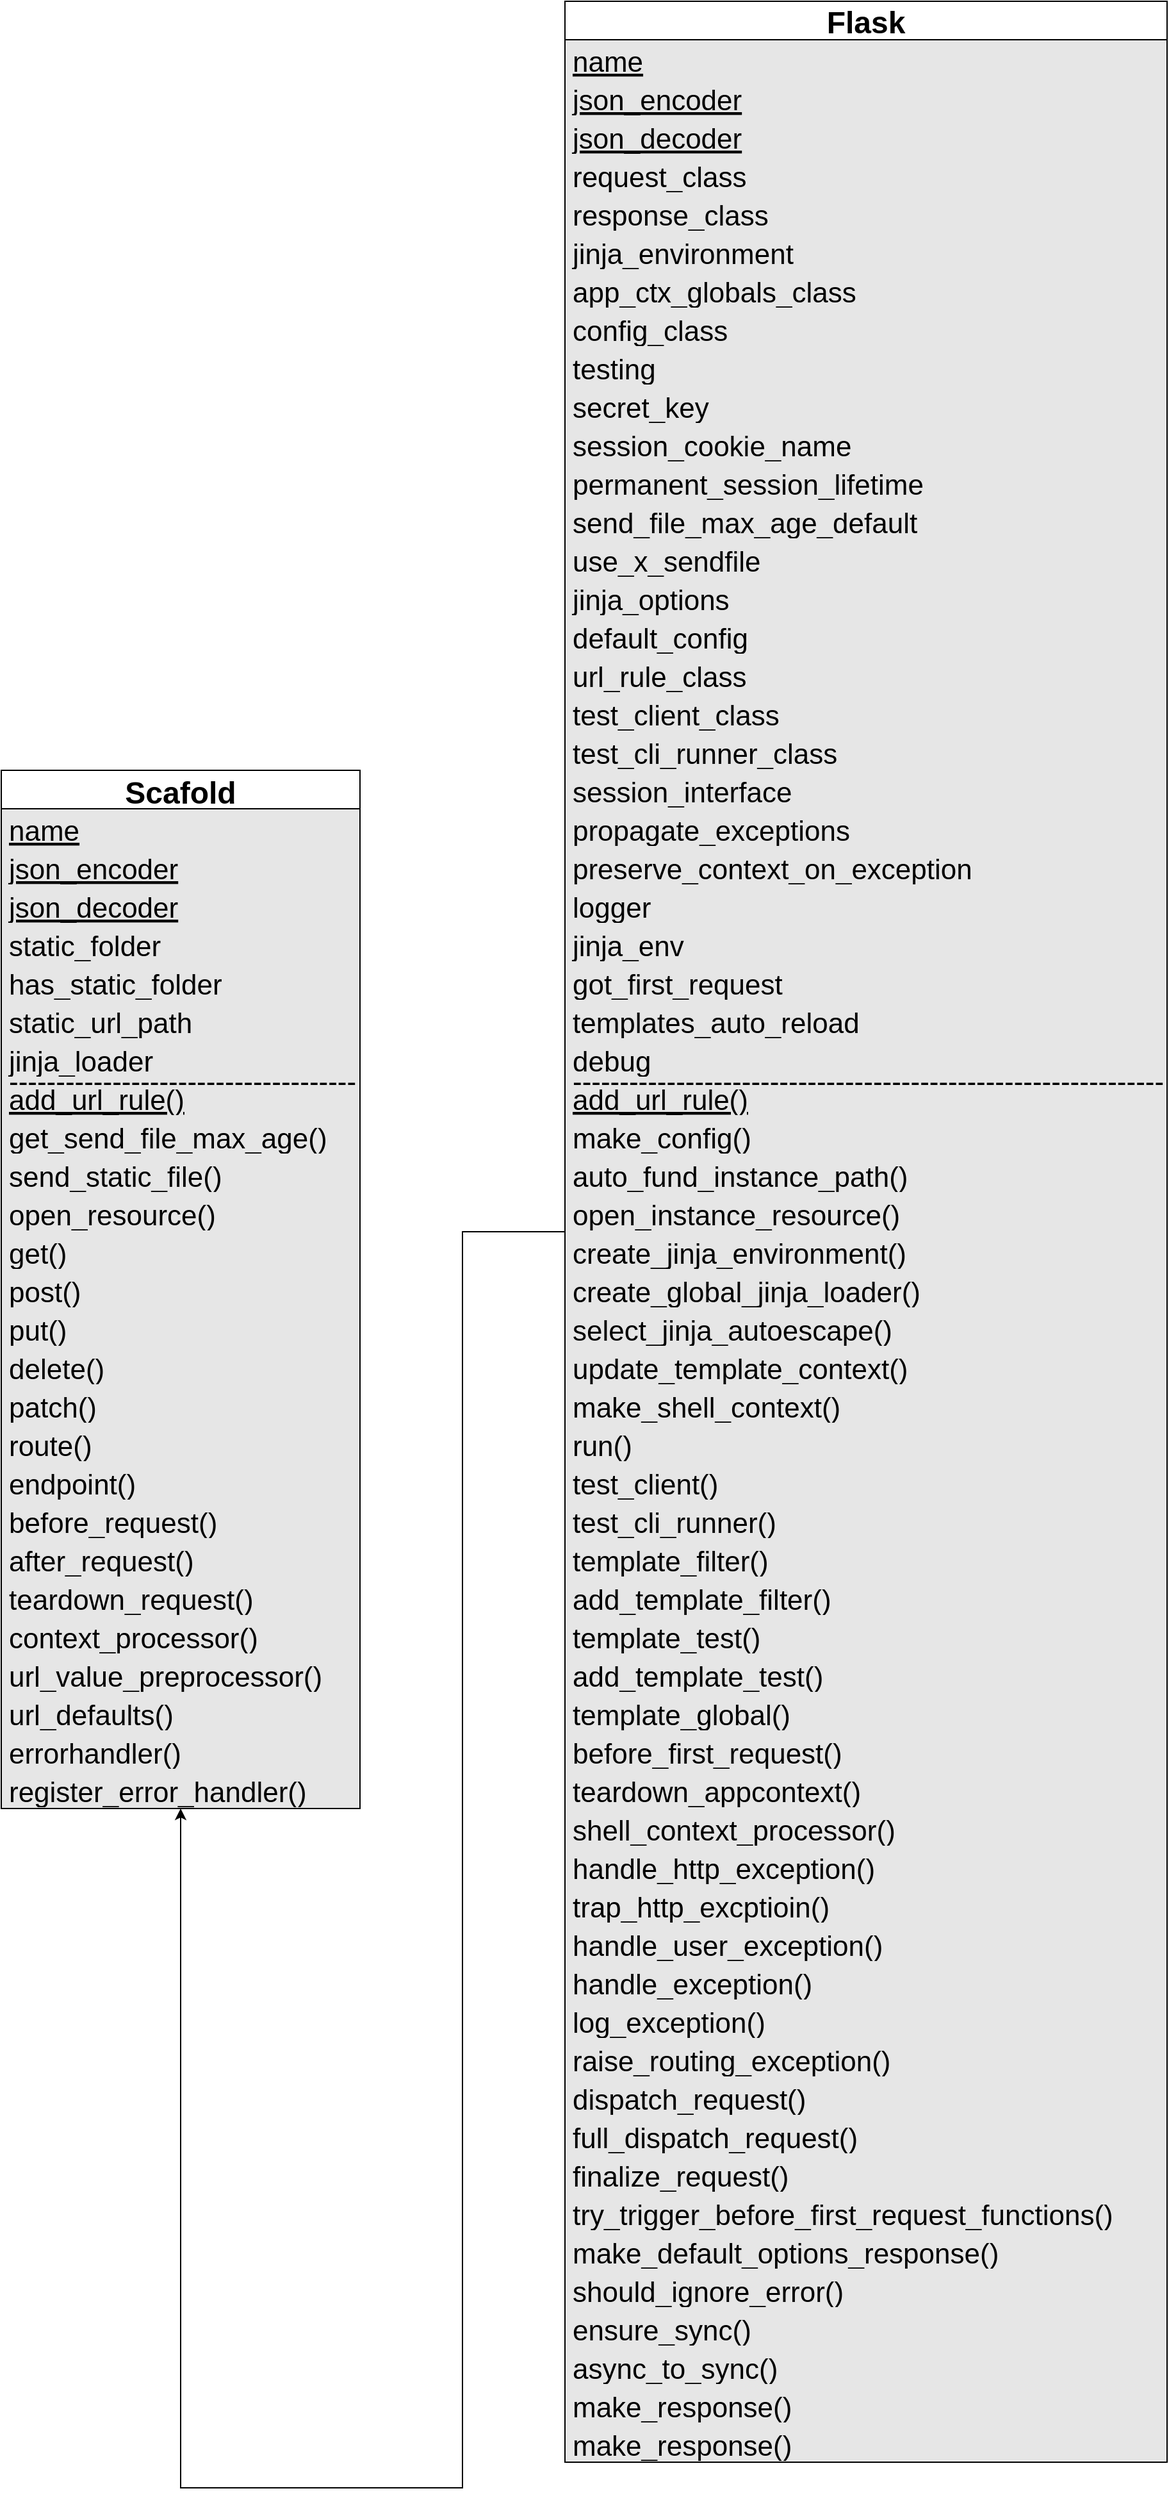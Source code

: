 <mxfile version="20.4.0" type="github">
  <diagram id="aLIfD5e4r8FAHPwstK1r" name="Page-1">
    <mxGraphModel dx="1588" dy="1999" grid="1" gridSize="10" guides="1" tooltips="1" connect="1" arrows="1" fold="1" page="1" pageScale="1" pageWidth="850" pageHeight="1100" math="0" shadow="0">
      <root>
        <mxCell id="0" />
        <mxCell id="1" parent="0" />
        <mxCell id="5jYEiSAaDZzHOvazZetj-46" style="edgeStyle=orthogonalEdgeStyle;rounded=0;orthogonalLoop=1;jettySize=auto;html=1;entryX=0.5;entryY=1;entryDx=0;entryDy=0;" parent="1" source="5jYEiSAaDZzHOvazZetj-42" target="5jYEiSAaDZzHOvazZetj-8" edge="1">
          <mxGeometry relative="1" as="geometry" />
        </mxCell>
        <mxCell id="5jYEiSAaDZzHOvazZetj-8" value="Scafold" style="swimlane;fontStyle=1;childLayout=stackLayout;horizontal=1;startSize=30;horizontalStack=0;resizeParent=1;resizeParentMax=0;resizeLast=0;collapsible=1;marginBottom=0;fillColor=default;swimlaneFillColor=#E6E6E6;strokeColor=default;rounded=0;glass=0;spacing=2;labelBackgroundColor=none;fontSize=24;" parent="1" vertex="1">
          <mxGeometry x="260" y="480" width="280" height="810" as="geometry">
            <mxRectangle x="370" y="220" width="80" height="30" as="alternateBounds" />
          </mxGeometry>
        </mxCell>
        <mxCell id="5jYEiSAaDZzHOvazZetj-9" value="name" style="text;strokeColor=none;fillColor=none;align=left;verticalAlign=middle;spacingLeft=4;spacingRight=4;overflow=hidden;points=[[0,0.5],[1,0.5]];portConstraint=eastwest;rotatable=0;fontStyle=4;noLabel=0;imageHeight=24;labelBackgroundColor=none;fontSize=22;" parent="5jYEiSAaDZzHOvazZetj-8" vertex="1">
          <mxGeometry y="30" width="280" height="30" as="geometry" />
        </mxCell>
        <mxCell id="5jYEiSAaDZzHOvazZetj-12" value="json_encoder" style="text;strokeColor=none;fillColor=none;align=left;verticalAlign=middle;spacingLeft=4;spacingRight=4;overflow=hidden;points=[[0,0.5],[1,0.5]];portConstraint=eastwest;rotatable=0;fontStyle=4;fontSize=22;" parent="5jYEiSAaDZzHOvazZetj-8" vertex="1">
          <mxGeometry y="60" width="280" height="30" as="geometry" />
        </mxCell>
        <mxCell id="5jYEiSAaDZzHOvazZetj-13" value="json_decoder" style="text;strokeColor=none;fillColor=none;align=left;verticalAlign=middle;spacingLeft=4;spacingRight=4;overflow=hidden;points=[[0,0.5],[1,0.5]];portConstraint=eastwest;rotatable=0;fontStyle=4;fontSize=22;" parent="5jYEiSAaDZzHOvazZetj-8" vertex="1">
          <mxGeometry y="90" width="280" height="30" as="geometry" />
        </mxCell>
        <mxCell id="5jYEiSAaDZzHOvazZetj-15" value="static_folder" style="text;strokeColor=none;fillColor=none;align=left;verticalAlign=middle;spacingLeft=4;spacingRight=4;overflow=hidden;points=[[0,0.5],[1,0.5]];portConstraint=eastwest;rotatable=0;fontSize=22;" parent="5jYEiSAaDZzHOvazZetj-8" vertex="1">
          <mxGeometry y="120" width="280" height="30" as="geometry" />
        </mxCell>
        <mxCell id="5jYEiSAaDZzHOvazZetj-16" value="has_static_folder" style="text;strokeColor=none;fillColor=none;align=left;verticalAlign=middle;spacingLeft=4;spacingRight=4;overflow=hidden;points=[[0,0.5],[1,0.5]];portConstraint=eastwest;rotatable=0;fontSize=22;" parent="5jYEiSAaDZzHOvazZetj-8" vertex="1">
          <mxGeometry y="150" width="280" height="30" as="geometry" />
        </mxCell>
        <mxCell id="5jYEiSAaDZzHOvazZetj-17" value="static_url_path" style="text;strokeColor=none;fillColor=none;align=left;verticalAlign=middle;spacingLeft=4;spacingRight=4;overflow=hidden;points=[[0,0.5],[1,0.5]];portConstraint=eastwest;rotatable=0;fontSize=22;" parent="5jYEiSAaDZzHOvazZetj-8" vertex="1">
          <mxGeometry y="180" width="280" height="30" as="geometry" />
        </mxCell>
        <mxCell id="5jYEiSAaDZzHOvazZetj-23" value="jinja_loader" style="text;strokeColor=none;fillColor=none;align=left;verticalAlign=middle;spacingLeft=4;spacingRight=4;overflow=hidden;points=[[0,0.5],[1,0.5]];portConstraint=eastwest;rotatable=0;fontSize=22;" parent="5jYEiSAaDZzHOvazZetj-8" vertex="1">
          <mxGeometry y="210" width="280" height="30" as="geometry" />
        </mxCell>
        <mxCell id="5jYEiSAaDZzHOvazZetj-71" value="-------------------------------------" style="text;strokeColor=none;fillColor=none;align=left;verticalAlign=middle;spacingLeft=4;spacingRight=4;overflow=hidden;points=[[0,0.5],[1,0.5]];portConstraint=eastwest;rotatable=0;fontSize=22;" parent="5jYEiSAaDZzHOvazZetj-8" vertex="1">
          <mxGeometry y="240" width="280" as="geometry" />
        </mxCell>
        <mxCell id="5jYEiSAaDZzHOvazZetj-30" value="add_url_rule()" style="text;strokeColor=none;fillColor=none;align=left;verticalAlign=middle;spacingLeft=4;spacingRight=4;overflow=hidden;points=[[0,0.5],[1,0.5]];portConstraint=eastwest;rotatable=0;fontStyle=4;fontSize=22;" parent="5jYEiSAaDZzHOvazZetj-8" vertex="1">
          <mxGeometry y="240" width="280" height="30" as="geometry" />
        </mxCell>
        <mxCell id="5jYEiSAaDZzHOvazZetj-18" value="get_send_file_max_age()" style="text;strokeColor=none;fillColor=none;align=left;verticalAlign=middle;spacingLeft=4;spacingRight=4;overflow=hidden;points=[[0,0.5],[1,0.5]];portConstraint=eastwest;rotatable=0;fontSize=22;" parent="5jYEiSAaDZzHOvazZetj-8" vertex="1">
          <mxGeometry y="270" width="280" height="30" as="geometry" />
        </mxCell>
        <mxCell id="5jYEiSAaDZzHOvazZetj-21" value="send_static_file()" style="text;strokeColor=none;fillColor=none;align=left;verticalAlign=middle;spacingLeft=4;spacingRight=4;overflow=hidden;points=[[0,0.5],[1,0.5]];portConstraint=eastwest;rotatable=0;fontSize=22;" parent="5jYEiSAaDZzHOvazZetj-8" vertex="1">
          <mxGeometry y="300" width="280" height="30" as="geometry" />
        </mxCell>
        <mxCell id="5jYEiSAaDZzHOvazZetj-22" value="open_resource()" style="text;strokeColor=none;fillColor=none;align=left;verticalAlign=middle;spacingLeft=4;spacingRight=4;overflow=hidden;points=[[0,0.5],[1,0.5]];portConstraint=eastwest;rotatable=0;fontSize=22;" parent="5jYEiSAaDZzHOvazZetj-8" vertex="1">
          <mxGeometry y="330" width="280" height="30" as="geometry" />
        </mxCell>
        <mxCell id="5jYEiSAaDZzHOvazZetj-24" value="get()" style="text;strokeColor=none;fillColor=none;align=left;verticalAlign=middle;spacingLeft=4;spacingRight=4;overflow=hidden;points=[[0,0.5],[1,0.5]];portConstraint=eastwest;rotatable=0;fontSize=22;" parent="5jYEiSAaDZzHOvazZetj-8" vertex="1">
          <mxGeometry y="360" width="280" height="30" as="geometry" />
        </mxCell>
        <mxCell id="5jYEiSAaDZzHOvazZetj-25" value="post()" style="text;strokeColor=none;fillColor=none;align=left;verticalAlign=middle;spacingLeft=4;spacingRight=4;overflow=hidden;points=[[0,0.5],[1,0.5]];portConstraint=eastwest;rotatable=0;fontSize=22;" parent="5jYEiSAaDZzHOvazZetj-8" vertex="1">
          <mxGeometry y="390" width="280" height="30" as="geometry" />
        </mxCell>
        <mxCell id="5jYEiSAaDZzHOvazZetj-26" value="put()" style="text;strokeColor=none;fillColor=none;align=left;verticalAlign=middle;spacingLeft=4;spacingRight=4;overflow=hidden;points=[[0,0.5],[1,0.5]];portConstraint=eastwest;rotatable=0;fontSize=22;" parent="5jYEiSAaDZzHOvazZetj-8" vertex="1">
          <mxGeometry y="420" width="280" height="30" as="geometry" />
        </mxCell>
        <mxCell id="5jYEiSAaDZzHOvazZetj-27" value="delete()" style="text;strokeColor=none;fillColor=none;align=left;verticalAlign=middle;spacingLeft=4;spacingRight=4;overflow=hidden;points=[[0,0.5],[1,0.5]];portConstraint=eastwest;rotatable=0;fontSize=22;" parent="5jYEiSAaDZzHOvazZetj-8" vertex="1">
          <mxGeometry y="450" width="280" height="30" as="geometry" />
        </mxCell>
        <mxCell id="5jYEiSAaDZzHOvazZetj-28" value="patch()" style="text;strokeColor=none;fillColor=none;align=left;verticalAlign=middle;spacingLeft=4;spacingRight=4;overflow=hidden;points=[[0,0.5],[1,0.5]];portConstraint=eastwest;rotatable=0;fontSize=22;" parent="5jYEiSAaDZzHOvazZetj-8" vertex="1">
          <mxGeometry y="480" width="280" height="30" as="geometry" />
        </mxCell>
        <mxCell id="5jYEiSAaDZzHOvazZetj-29" value="route()" style="text;strokeColor=none;fillColor=none;align=left;verticalAlign=middle;spacingLeft=4;spacingRight=4;overflow=hidden;points=[[0,0.5],[1,0.5]];portConstraint=eastwest;rotatable=0;fontSize=22;" parent="5jYEiSAaDZzHOvazZetj-8" vertex="1">
          <mxGeometry y="510" width="280" height="30" as="geometry" />
        </mxCell>
        <mxCell id="5jYEiSAaDZzHOvazZetj-31" value="endpoint()" style="text;strokeColor=none;fillColor=none;align=left;verticalAlign=middle;spacingLeft=4;spacingRight=4;overflow=hidden;points=[[0,0.5],[1,0.5]];portConstraint=eastwest;rotatable=0;fontSize=22;" parent="5jYEiSAaDZzHOvazZetj-8" vertex="1">
          <mxGeometry y="540" width="280" height="30" as="geometry" />
        </mxCell>
        <mxCell id="5jYEiSAaDZzHOvazZetj-32" value="before_request()" style="text;strokeColor=none;fillColor=none;align=left;verticalAlign=middle;spacingLeft=4;spacingRight=4;overflow=hidden;points=[[0,0.5],[1,0.5]];portConstraint=eastwest;rotatable=0;fontSize=22;" parent="5jYEiSAaDZzHOvazZetj-8" vertex="1">
          <mxGeometry y="570" width="280" height="30" as="geometry" />
        </mxCell>
        <mxCell id="5jYEiSAaDZzHOvazZetj-34" value="after_request()" style="text;strokeColor=none;fillColor=none;align=left;verticalAlign=middle;spacingLeft=4;spacingRight=4;overflow=hidden;points=[[0,0.5],[1,0.5]];portConstraint=eastwest;rotatable=0;fontSize=22;" parent="5jYEiSAaDZzHOvazZetj-8" vertex="1">
          <mxGeometry y="600" width="280" height="30" as="geometry" />
        </mxCell>
        <mxCell id="5jYEiSAaDZzHOvazZetj-35" value="teardown_request()" style="text;strokeColor=none;fillColor=none;align=left;verticalAlign=middle;spacingLeft=4;spacingRight=4;overflow=hidden;points=[[0,0.5],[1,0.5]];portConstraint=eastwest;rotatable=0;fontSize=22;" parent="5jYEiSAaDZzHOvazZetj-8" vertex="1">
          <mxGeometry y="630" width="280" height="30" as="geometry" />
        </mxCell>
        <mxCell id="5jYEiSAaDZzHOvazZetj-38" value="context_processor()" style="text;strokeColor=none;fillColor=none;align=left;verticalAlign=middle;spacingLeft=4;spacingRight=4;overflow=hidden;points=[[0,0.5],[1,0.5]];portConstraint=eastwest;rotatable=0;fontSize=22;" parent="5jYEiSAaDZzHOvazZetj-8" vertex="1">
          <mxGeometry y="660" width="280" height="30" as="geometry" />
        </mxCell>
        <mxCell id="5jYEiSAaDZzHOvazZetj-36" value="url_value_preprocessor()" style="text;strokeColor=none;fillColor=none;align=left;verticalAlign=middle;spacingLeft=4;spacingRight=4;overflow=hidden;points=[[0,0.5],[1,0.5]];portConstraint=eastwest;rotatable=0;fontSize=22;" parent="5jYEiSAaDZzHOvazZetj-8" vertex="1">
          <mxGeometry y="690" width="280" height="30" as="geometry" />
        </mxCell>
        <mxCell id="5jYEiSAaDZzHOvazZetj-37" value="url_defaults()" style="text;strokeColor=none;fillColor=none;align=left;verticalAlign=middle;spacingLeft=4;spacingRight=4;overflow=hidden;points=[[0,0.5],[1,0.5]];portConstraint=eastwest;rotatable=0;fontSize=22;" parent="5jYEiSAaDZzHOvazZetj-8" vertex="1">
          <mxGeometry y="720" width="280" height="30" as="geometry" />
        </mxCell>
        <mxCell id="5jYEiSAaDZzHOvazZetj-39" value="errorhandler()" style="text;strokeColor=none;fillColor=none;align=left;verticalAlign=middle;spacingLeft=4;spacingRight=4;overflow=hidden;points=[[0,0.5],[1,0.5]];portConstraint=eastwest;rotatable=0;fontSize=22;" parent="5jYEiSAaDZzHOvazZetj-8" vertex="1">
          <mxGeometry y="750" width="280" height="30" as="geometry" />
        </mxCell>
        <mxCell id="5jYEiSAaDZzHOvazZetj-40" value="register_error_handler()" style="text;strokeColor=none;fillColor=none;align=left;verticalAlign=middle;spacingLeft=4;spacingRight=4;overflow=hidden;points=[[0,0.5],[1,0.5]];portConstraint=eastwest;rotatable=0;fontSize=22;" parent="5jYEiSAaDZzHOvazZetj-8" vertex="1">
          <mxGeometry y="780" width="280" height="30" as="geometry" />
        </mxCell>
        <mxCell id="5jYEiSAaDZzHOvazZetj-42" value="Flask" style="swimlane;fontStyle=1;childLayout=stackLayout;horizontal=1;startSize=30;horizontalStack=0;resizeParent=1;resizeParentMax=0;resizeLast=0;collapsible=1;marginBottom=0;fillColor=default;swimlaneFillColor=#E6E6E6;labelBackgroundColor=none;fontSize=24;verticalAlign=bottom;" parent="1" vertex="1">
          <mxGeometry x="700" y="-120" width="470" height="1920" as="geometry">
            <mxRectangle x="700" y="-120" width="70" height="30" as="alternateBounds" />
          </mxGeometry>
        </mxCell>
        <mxCell id="5jYEiSAaDZzHOvazZetj-64" value="name" style="text;strokeColor=none;fillColor=none;align=left;verticalAlign=middle;spacingLeft=4;spacingRight=4;overflow=hidden;points=[[0,0.5],[1,0.5]];portConstraint=eastwest;rotatable=0;fontStyle=4;fontSize=22;" parent="5jYEiSAaDZzHOvazZetj-42" vertex="1">
          <mxGeometry y="30" width="470" height="30" as="geometry" />
        </mxCell>
        <mxCell id="5jYEiSAaDZzHOvazZetj-56" value="json_encoder" style="text;strokeColor=none;fillColor=none;align=left;verticalAlign=middle;spacingLeft=4;spacingRight=4;overflow=hidden;points=[[0,0.5],[1,0.5]];portConstraint=eastwest;rotatable=0;fontStyle=4;fontSize=22;" parent="5jYEiSAaDZzHOvazZetj-42" vertex="1">
          <mxGeometry y="60" width="470" height="30" as="geometry" />
        </mxCell>
        <mxCell id="5jYEiSAaDZzHOvazZetj-57" value="json_decoder" style="text;strokeColor=none;fillColor=none;align=left;verticalAlign=middle;spacingLeft=4;spacingRight=4;overflow=hidden;points=[[0,0.5],[1,0.5]];portConstraint=eastwest;rotatable=0;fontStyle=4;fontSize=22;" parent="5jYEiSAaDZzHOvazZetj-42" vertex="1">
          <mxGeometry y="90" width="470" height="30" as="geometry" />
        </mxCell>
        <mxCell id="5jYEiSAaDZzHOvazZetj-44" value="request_class    " style="text;strokeColor=none;fillColor=none;align=left;verticalAlign=middle;spacingLeft=4;spacingRight=4;overflow=hidden;points=[[0,0.5],[1,0.5]];portConstraint=eastwest;rotatable=0;fontSize=22;" parent="5jYEiSAaDZzHOvazZetj-42" vertex="1">
          <mxGeometry y="120" width="470" height="30" as="geometry" />
        </mxCell>
        <mxCell id="5jYEiSAaDZzHOvazZetj-45" value="response_class" style="text;strokeColor=none;fillColor=none;align=left;verticalAlign=middle;spacingLeft=4;spacingRight=4;overflow=hidden;points=[[0,0.5],[1,0.5]];portConstraint=eastwest;rotatable=0;fontSize=22;" parent="5jYEiSAaDZzHOvazZetj-42" vertex="1">
          <mxGeometry y="150" width="470" height="30" as="geometry" />
        </mxCell>
        <mxCell id="5jYEiSAaDZzHOvazZetj-47" value="jinja_environment" style="text;strokeColor=none;fillColor=none;align=left;verticalAlign=middle;spacingLeft=4;spacingRight=4;overflow=hidden;points=[[0,0.5],[1,0.5]];portConstraint=eastwest;rotatable=0;fontSize=22;" parent="5jYEiSAaDZzHOvazZetj-42" vertex="1">
          <mxGeometry y="180" width="470" height="30" as="geometry" />
        </mxCell>
        <mxCell id="5jYEiSAaDZzHOvazZetj-48" value="app_ctx_globals_class" style="text;strokeColor=none;fillColor=none;align=left;verticalAlign=middle;spacingLeft=4;spacingRight=4;overflow=hidden;points=[[0,0.5],[1,0.5]];portConstraint=eastwest;rotatable=0;fontSize=22;" parent="5jYEiSAaDZzHOvazZetj-42" vertex="1">
          <mxGeometry y="210" width="470" height="30" as="geometry" />
        </mxCell>
        <mxCell id="5jYEiSAaDZzHOvazZetj-49" value="config_class" style="text;strokeColor=none;fillColor=none;align=left;verticalAlign=middle;spacingLeft=4;spacingRight=4;overflow=hidden;points=[[0,0.5],[1,0.5]];portConstraint=eastwest;rotatable=0;fontSize=22;" parent="5jYEiSAaDZzHOvazZetj-42" vertex="1">
          <mxGeometry y="240" width="470" height="30" as="geometry" />
        </mxCell>
        <mxCell id="5jYEiSAaDZzHOvazZetj-50" value="testing" style="text;strokeColor=none;fillColor=none;align=left;verticalAlign=middle;spacingLeft=4;spacingRight=4;overflow=hidden;points=[[0,0.5],[1,0.5]];portConstraint=eastwest;rotatable=0;fontSize=22;" parent="5jYEiSAaDZzHOvazZetj-42" vertex="1">
          <mxGeometry y="270" width="470" height="30" as="geometry" />
        </mxCell>
        <mxCell id="5jYEiSAaDZzHOvazZetj-51" value="secret_key" style="text;strokeColor=none;fillColor=none;align=left;verticalAlign=middle;spacingLeft=4;spacingRight=4;overflow=hidden;points=[[0,0.5],[1,0.5]];portConstraint=eastwest;rotatable=0;fontSize=22;" parent="5jYEiSAaDZzHOvazZetj-42" vertex="1">
          <mxGeometry y="300" width="470" height="30" as="geometry" />
        </mxCell>
        <mxCell id="5jYEiSAaDZzHOvazZetj-52" value="session_cookie_name" style="text;strokeColor=none;fillColor=none;align=left;verticalAlign=middle;spacingLeft=4;spacingRight=4;overflow=hidden;points=[[0,0.5],[1,0.5]];portConstraint=eastwest;rotatable=0;fontSize=22;" parent="5jYEiSAaDZzHOvazZetj-42" vertex="1">
          <mxGeometry y="330" width="470" height="30" as="geometry" />
        </mxCell>
        <mxCell id="5jYEiSAaDZzHOvazZetj-53" value="permanent_session_lifetime" style="text;strokeColor=none;fillColor=none;align=left;verticalAlign=middle;spacingLeft=4;spacingRight=4;overflow=hidden;points=[[0,0.5],[1,0.5]];portConstraint=eastwest;rotatable=0;fontSize=22;" parent="5jYEiSAaDZzHOvazZetj-42" vertex="1">
          <mxGeometry y="360" width="470" height="30" as="geometry" />
        </mxCell>
        <mxCell id="5jYEiSAaDZzHOvazZetj-54" value="send_file_max_age_default" style="text;strokeColor=none;fillColor=none;align=left;verticalAlign=middle;spacingLeft=4;spacingRight=4;overflow=hidden;points=[[0,0.5],[1,0.5]];portConstraint=eastwest;rotatable=0;fontSize=22;" parent="5jYEiSAaDZzHOvazZetj-42" vertex="1">
          <mxGeometry y="390" width="470" height="30" as="geometry" />
        </mxCell>
        <mxCell id="5jYEiSAaDZzHOvazZetj-55" value="use_x_sendfile" style="text;strokeColor=none;fillColor=none;align=left;verticalAlign=middle;spacingLeft=4;spacingRight=4;overflow=hidden;points=[[0,0.5],[1,0.5]];portConstraint=eastwest;rotatable=0;fontSize=22;" parent="5jYEiSAaDZzHOvazZetj-42" vertex="1">
          <mxGeometry y="420" width="470" height="30" as="geometry" />
        </mxCell>
        <mxCell id="5jYEiSAaDZzHOvazZetj-58" value="jinja_options" style="text;strokeColor=none;fillColor=none;align=left;verticalAlign=middle;spacingLeft=4;spacingRight=4;overflow=hidden;points=[[0,0.5],[1,0.5]];portConstraint=eastwest;rotatable=0;fontSize=22;" parent="5jYEiSAaDZzHOvazZetj-42" vertex="1">
          <mxGeometry y="450" width="470" height="30" as="geometry" />
        </mxCell>
        <mxCell id="5jYEiSAaDZzHOvazZetj-59" value="default_config" style="text;strokeColor=none;fillColor=none;align=left;verticalAlign=middle;spacingLeft=4;spacingRight=4;overflow=hidden;points=[[0,0.5],[1,0.5]];portConstraint=eastwest;rotatable=0;fontSize=22;" parent="5jYEiSAaDZzHOvazZetj-42" vertex="1">
          <mxGeometry y="480" width="470" height="30" as="geometry" />
        </mxCell>
        <mxCell id="5jYEiSAaDZzHOvazZetj-60" value="url_rule_class" style="text;strokeColor=none;fillColor=none;align=left;verticalAlign=middle;spacingLeft=4;spacingRight=4;overflow=hidden;points=[[0,0.5],[1,0.5]];portConstraint=eastwest;rotatable=0;fontSize=22;" parent="5jYEiSAaDZzHOvazZetj-42" vertex="1">
          <mxGeometry y="510" width="470" height="30" as="geometry" />
        </mxCell>
        <mxCell id="5jYEiSAaDZzHOvazZetj-61" value="test_client_class" style="text;strokeColor=none;fillColor=none;align=left;verticalAlign=middle;spacingLeft=4;spacingRight=4;overflow=hidden;points=[[0,0.5],[1,0.5]];portConstraint=eastwest;rotatable=0;fontSize=22;" parent="5jYEiSAaDZzHOvazZetj-42" vertex="1">
          <mxGeometry y="540" width="470" height="30" as="geometry" />
        </mxCell>
        <mxCell id="5jYEiSAaDZzHOvazZetj-62" value="test_cli_runner_class" style="text;strokeColor=none;fillColor=none;align=left;verticalAlign=middle;spacingLeft=4;spacingRight=4;overflow=hidden;points=[[0,0.5],[1,0.5]];portConstraint=eastwest;rotatable=0;fontSize=22;" parent="5jYEiSAaDZzHOvazZetj-42" vertex="1">
          <mxGeometry y="570" width="470" height="30" as="geometry" />
        </mxCell>
        <mxCell id="5jYEiSAaDZzHOvazZetj-63" value="session_interface" style="text;strokeColor=none;fillColor=none;align=left;verticalAlign=middle;spacingLeft=4;spacingRight=4;overflow=hidden;points=[[0,0.5],[1,0.5]];portConstraint=eastwest;rotatable=0;fontSize=22;" parent="5jYEiSAaDZzHOvazZetj-42" vertex="1">
          <mxGeometry y="600" width="470" height="30" as="geometry" />
        </mxCell>
        <mxCell id="5jYEiSAaDZzHOvazZetj-65" value="propagate_exceptions" style="text;strokeColor=none;fillColor=none;align=left;verticalAlign=middle;spacingLeft=4;spacingRight=4;overflow=hidden;points=[[0,0.5],[1,0.5]];portConstraint=eastwest;rotatable=0;fontSize=22;" parent="5jYEiSAaDZzHOvazZetj-42" vertex="1">
          <mxGeometry y="630" width="470" height="30" as="geometry" />
        </mxCell>
        <mxCell id="5jYEiSAaDZzHOvazZetj-66" value="preserve_context_on_exception" style="text;strokeColor=none;fillColor=none;align=left;verticalAlign=middle;spacingLeft=4;spacingRight=4;overflow=hidden;points=[[0,0.5],[1,0.5]];portConstraint=eastwest;rotatable=0;fontSize=22;" parent="5jYEiSAaDZzHOvazZetj-42" vertex="1">
          <mxGeometry y="660" width="470" height="30" as="geometry" />
        </mxCell>
        <mxCell id="5jYEiSAaDZzHOvazZetj-68" value="logger    " style="text;strokeColor=none;fillColor=none;align=left;verticalAlign=middle;spacingLeft=4;spacingRight=4;overflow=hidden;points=[[0,0.5],[1,0.5]];portConstraint=eastwest;rotatable=0;fontSize=22;" parent="5jYEiSAaDZzHOvazZetj-42" vertex="1">
          <mxGeometry y="690" width="470" height="30" as="geometry" />
        </mxCell>
        <mxCell id="5jYEiSAaDZzHOvazZetj-67" value="jinja_env" style="text;strokeColor=none;fillColor=none;align=left;verticalAlign=middle;spacingLeft=4;spacingRight=4;overflow=hidden;points=[[0,0.5],[1,0.5]];portConstraint=eastwest;rotatable=0;fontSize=22;" parent="5jYEiSAaDZzHOvazZetj-42" vertex="1">
          <mxGeometry y="720" width="470" height="30" as="geometry" />
        </mxCell>
        <mxCell id="5jYEiSAaDZzHOvazZetj-69" value="got_first_request" style="text;strokeColor=none;fillColor=none;align=left;verticalAlign=middle;spacingLeft=4;spacingRight=4;overflow=hidden;points=[[0,0.5],[1,0.5]];portConstraint=eastwest;rotatable=0;fontSize=22;" parent="5jYEiSAaDZzHOvazZetj-42" vertex="1">
          <mxGeometry y="750" width="470" height="30" as="geometry" />
        </mxCell>
        <mxCell id="5jYEiSAaDZzHOvazZetj-76" value="templates_auto_reload    " style="text;strokeColor=none;fillColor=none;align=left;verticalAlign=middle;spacingLeft=4;spacingRight=4;overflow=hidden;points=[[0,0.5],[1,0.5]];portConstraint=eastwest;rotatable=0;fontSize=22;" parent="5jYEiSAaDZzHOvazZetj-42" vertex="1">
          <mxGeometry y="780" width="470" height="30" as="geometry" />
        </mxCell>
        <mxCell id="5jYEiSAaDZzHOvazZetj-81" value="debug" style="text;strokeColor=none;fillColor=none;align=left;verticalAlign=middle;spacingLeft=4;spacingRight=4;overflow=hidden;points=[[0,0.5],[1,0.5]];portConstraint=eastwest;rotatable=0;fontSize=22;" parent="5jYEiSAaDZzHOvazZetj-42" vertex="1">
          <mxGeometry y="810" width="470" height="30" as="geometry" />
        </mxCell>
        <mxCell id="5jYEiSAaDZzHOvazZetj-72" value="---------------------------------------------------------------" style="text;strokeColor=none;fillColor=none;align=left;verticalAlign=middle;spacingLeft=4;spacingRight=4;overflow=hidden;points=[[0,0.5],[1,0.5]];portConstraint=eastwest;rotatable=0;rounded=0;labelBackgroundColor=none;fontSize=22;" parent="5jYEiSAaDZzHOvazZetj-42" vertex="1">
          <mxGeometry y="840" width="470" as="geometry" />
        </mxCell>
        <mxCell id="5jYEiSAaDZzHOvazZetj-85" value="add_url_rule()" style="text;strokeColor=none;fillColor=none;align=left;verticalAlign=middle;spacingLeft=4;spacingRight=4;overflow=hidden;points=[[0,0.5],[1,0.5]];portConstraint=eastwest;rotatable=0;fontStyle=4;fontSize=22;" parent="5jYEiSAaDZzHOvazZetj-42" vertex="1">
          <mxGeometry y="840" width="470" height="30" as="geometry" />
        </mxCell>
        <mxCell id="5jYEiSAaDZzHOvazZetj-70" value="make_config()" style="text;strokeColor=none;fillColor=none;align=left;verticalAlign=middle;spacingLeft=4;spacingRight=4;overflow=hidden;points=[[0,0.5],[1,0.5]];portConstraint=eastwest;rotatable=0;fontSize=22;" parent="5jYEiSAaDZzHOvazZetj-42" vertex="1">
          <mxGeometry y="870" width="470" height="30" as="geometry" />
        </mxCell>
        <mxCell id="5jYEiSAaDZzHOvazZetj-73" value="auto_fund_instance_path()" style="text;strokeColor=none;fillColor=none;align=left;verticalAlign=middle;spacingLeft=4;spacingRight=4;overflow=hidden;points=[[0,0.5],[1,0.5]];portConstraint=eastwest;rotatable=0;fontSize=22;" parent="5jYEiSAaDZzHOvazZetj-42" vertex="1">
          <mxGeometry y="900" width="470" height="30" as="geometry" />
        </mxCell>
        <mxCell id="5jYEiSAaDZzHOvazZetj-74" value="open_instance_resource()" style="text;strokeColor=none;fillColor=none;align=left;verticalAlign=middle;spacingLeft=4;spacingRight=4;overflow=hidden;points=[[0,0.5],[1,0.5]];portConstraint=eastwest;rotatable=0;fontSize=22;" parent="5jYEiSAaDZzHOvazZetj-42" vertex="1">
          <mxGeometry y="930" width="470" height="30" as="geometry" />
        </mxCell>
        <mxCell id="5jYEiSAaDZzHOvazZetj-75" value="create_jinja_environment()" style="text;strokeColor=none;fillColor=none;align=left;verticalAlign=middle;spacingLeft=4;spacingRight=4;overflow=hidden;points=[[0,0.5],[1,0.5]];portConstraint=eastwest;rotatable=0;fontSize=22;" parent="5jYEiSAaDZzHOvazZetj-42" vertex="1">
          <mxGeometry y="960" width="470" height="30" as="geometry" />
        </mxCell>
        <mxCell id="5jYEiSAaDZzHOvazZetj-77" value="create_global_jinja_loader()" style="text;strokeColor=none;fillColor=none;align=left;verticalAlign=middle;spacingLeft=4;spacingRight=4;overflow=hidden;points=[[0,0.5],[1,0.5]];portConstraint=eastwest;rotatable=0;fontSize=22;" parent="5jYEiSAaDZzHOvazZetj-42" vertex="1">
          <mxGeometry y="990" width="470" height="30" as="geometry" />
        </mxCell>
        <mxCell id="5jYEiSAaDZzHOvazZetj-78" value="select_jinja_autoescape()" style="text;strokeColor=none;fillColor=none;align=left;verticalAlign=middle;spacingLeft=4;spacingRight=4;overflow=hidden;points=[[0,0.5],[1,0.5]];portConstraint=eastwest;rotatable=0;fontSize=22;" parent="5jYEiSAaDZzHOvazZetj-42" vertex="1">
          <mxGeometry y="1020" width="470" height="30" as="geometry" />
        </mxCell>
        <mxCell id="5jYEiSAaDZzHOvazZetj-79" value="update_template_context()" style="text;strokeColor=none;fillColor=none;align=left;verticalAlign=middle;spacingLeft=4;spacingRight=4;overflow=hidden;points=[[0,0.5],[1,0.5]];portConstraint=eastwest;rotatable=0;fontSize=22;" parent="5jYEiSAaDZzHOvazZetj-42" vertex="1">
          <mxGeometry y="1050" width="470" height="30" as="geometry" />
        </mxCell>
        <mxCell id="5jYEiSAaDZzHOvazZetj-80" value="make_shell_context()" style="text;strokeColor=none;fillColor=none;align=left;verticalAlign=middle;spacingLeft=4;spacingRight=4;overflow=hidden;points=[[0,0.5],[1,0.5]];portConstraint=eastwest;rotatable=0;fontSize=22;" parent="5jYEiSAaDZzHOvazZetj-42" vertex="1">
          <mxGeometry y="1080" width="470" height="30" as="geometry" />
        </mxCell>
        <mxCell id="5jYEiSAaDZzHOvazZetj-82" value="run()" style="text;strokeColor=none;fillColor=none;align=left;verticalAlign=middle;spacingLeft=4;spacingRight=4;overflow=hidden;points=[[0,0.5],[1,0.5]];portConstraint=eastwest;rotatable=0;fontSize=22;" parent="5jYEiSAaDZzHOvazZetj-42" vertex="1">
          <mxGeometry y="1110" width="470" height="30" as="geometry" />
        </mxCell>
        <mxCell id="5jYEiSAaDZzHOvazZetj-83" value="test_client()" style="text;strokeColor=none;fillColor=none;align=left;verticalAlign=middle;spacingLeft=4;spacingRight=4;overflow=hidden;points=[[0,0.5],[1,0.5]];portConstraint=eastwest;rotatable=0;fontSize=22;" parent="5jYEiSAaDZzHOvazZetj-42" vertex="1">
          <mxGeometry y="1140" width="470" height="30" as="geometry" />
        </mxCell>
        <mxCell id="5jYEiSAaDZzHOvazZetj-84" value="test_cli_runner()" style="text;strokeColor=none;fillColor=none;align=left;verticalAlign=middle;spacingLeft=4;spacingRight=4;overflow=hidden;points=[[0,0.5],[1,0.5]];portConstraint=eastwest;rotatable=0;fontSize=22;" parent="5jYEiSAaDZzHOvazZetj-42" vertex="1">
          <mxGeometry y="1170" width="470" height="30" as="geometry" />
        </mxCell>
        <mxCell id="5jYEiSAaDZzHOvazZetj-86" value="template_filter()" style="text;strokeColor=none;fillColor=none;align=left;verticalAlign=middle;spacingLeft=4;spacingRight=4;overflow=hidden;points=[[0,0.5],[1,0.5]];portConstraint=eastwest;rotatable=0;fontSize=22;" parent="5jYEiSAaDZzHOvazZetj-42" vertex="1">
          <mxGeometry y="1200" width="470" height="30" as="geometry" />
        </mxCell>
        <mxCell id="5jYEiSAaDZzHOvazZetj-87" value="add_template_filter()" style="text;strokeColor=none;fillColor=none;align=left;verticalAlign=middle;spacingLeft=4;spacingRight=4;overflow=hidden;points=[[0,0.5],[1,0.5]];portConstraint=eastwest;rotatable=0;fontSize=22;" parent="5jYEiSAaDZzHOvazZetj-42" vertex="1">
          <mxGeometry y="1230" width="470" height="30" as="geometry" />
        </mxCell>
        <mxCell id="5jYEiSAaDZzHOvazZetj-88" value="template_test()" style="text;strokeColor=none;fillColor=none;align=left;verticalAlign=middle;spacingLeft=4;spacingRight=4;overflow=hidden;points=[[0,0.5],[1,0.5]];portConstraint=eastwest;rotatable=0;fontSize=22;" parent="5jYEiSAaDZzHOvazZetj-42" vertex="1">
          <mxGeometry y="1260" width="470" height="30" as="geometry" />
        </mxCell>
        <mxCell id="5jYEiSAaDZzHOvazZetj-89" value="add_template_test()" style="text;strokeColor=none;fillColor=none;align=left;verticalAlign=middle;spacingLeft=4;spacingRight=4;overflow=hidden;points=[[0,0.5],[1,0.5]];portConstraint=eastwest;rotatable=0;fontSize=22;" parent="5jYEiSAaDZzHOvazZetj-42" vertex="1">
          <mxGeometry y="1290" width="470" height="30" as="geometry" />
        </mxCell>
        <mxCell id="5jYEiSAaDZzHOvazZetj-90" value="template_global()" style="text;strokeColor=none;fillColor=none;align=left;verticalAlign=middle;spacingLeft=4;spacingRight=4;overflow=hidden;points=[[0,0.5],[1,0.5]];portConstraint=eastwest;rotatable=0;fontSize=22;" parent="5jYEiSAaDZzHOvazZetj-42" vertex="1">
          <mxGeometry y="1320" width="470" height="30" as="geometry" />
        </mxCell>
        <mxCell id="5jYEiSAaDZzHOvazZetj-91" value="before_first_request()" style="text;strokeColor=none;fillColor=none;align=left;verticalAlign=middle;spacingLeft=4;spacingRight=4;overflow=hidden;points=[[0,0.5],[1,0.5]];portConstraint=eastwest;rotatable=0;fontSize=22;" parent="5jYEiSAaDZzHOvazZetj-42" vertex="1">
          <mxGeometry y="1350" width="470" height="30" as="geometry" />
        </mxCell>
        <mxCell id="5jYEiSAaDZzHOvazZetj-92" value="teardown_appcontext()" style="text;strokeColor=none;fillColor=none;align=left;verticalAlign=middle;spacingLeft=4;spacingRight=4;overflow=hidden;points=[[0,0.5],[1,0.5]];portConstraint=eastwest;rotatable=0;fontSize=22;" parent="5jYEiSAaDZzHOvazZetj-42" vertex="1">
          <mxGeometry y="1380" width="470" height="30" as="geometry" />
        </mxCell>
        <mxCell id="5jYEiSAaDZzHOvazZetj-93" value="shell_context_processor()" style="text;strokeColor=none;fillColor=none;align=left;verticalAlign=middle;spacingLeft=4;spacingRight=4;overflow=hidden;points=[[0,0.5],[1,0.5]];portConstraint=eastwest;rotatable=0;fontSize=22;" parent="5jYEiSAaDZzHOvazZetj-42" vertex="1">
          <mxGeometry y="1410" width="470" height="30" as="geometry" />
        </mxCell>
        <mxCell id="5jYEiSAaDZzHOvazZetj-94" value="handle_http_exception()" style="text;strokeColor=none;fillColor=none;align=left;verticalAlign=middle;spacingLeft=4;spacingRight=4;overflow=hidden;points=[[0,0.5],[1,0.5]];portConstraint=eastwest;rotatable=0;fontSize=22;" parent="5jYEiSAaDZzHOvazZetj-42" vertex="1">
          <mxGeometry y="1440" width="470" height="30" as="geometry" />
        </mxCell>
        <mxCell id="5jYEiSAaDZzHOvazZetj-95" value="trap_http_excptioin()" style="text;strokeColor=none;fillColor=none;align=left;verticalAlign=middle;spacingLeft=4;spacingRight=4;overflow=hidden;points=[[0,0.5],[1,0.5]];portConstraint=eastwest;rotatable=0;fontSize=22;" parent="5jYEiSAaDZzHOvazZetj-42" vertex="1">
          <mxGeometry y="1470" width="470" height="30" as="geometry" />
        </mxCell>
        <mxCell id="5jYEiSAaDZzHOvazZetj-96" value="handle_user_exception()" style="text;strokeColor=none;fillColor=none;align=left;verticalAlign=middle;spacingLeft=4;spacingRight=4;overflow=hidden;points=[[0,0.5],[1,0.5]];portConstraint=eastwest;rotatable=0;fontSize=22;" parent="5jYEiSAaDZzHOvazZetj-42" vertex="1">
          <mxGeometry y="1500" width="470" height="30" as="geometry" />
        </mxCell>
        <mxCell id="5jYEiSAaDZzHOvazZetj-97" value="handle_exception()" style="text;strokeColor=none;fillColor=none;align=left;verticalAlign=middle;spacingLeft=4;spacingRight=4;overflow=hidden;points=[[0,0.5],[1,0.5]];portConstraint=eastwest;rotatable=0;fontSize=22;" parent="5jYEiSAaDZzHOvazZetj-42" vertex="1">
          <mxGeometry y="1530" width="470" height="30" as="geometry" />
        </mxCell>
        <mxCell id="5jYEiSAaDZzHOvazZetj-98" value="log_exception()" style="text;strokeColor=none;fillColor=none;align=left;verticalAlign=middle;spacingLeft=4;spacingRight=4;overflow=hidden;points=[[0,0.5],[1,0.5]];portConstraint=eastwest;rotatable=0;fontSize=22;" parent="5jYEiSAaDZzHOvazZetj-42" vertex="1">
          <mxGeometry y="1560" width="470" height="30" as="geometry" />
        </mxCell>
        <mxCell id="5jYEiSAaDZzHOvazZetj-99" value="raise_routing_exception()" style="text;strokeColor=none;fillColor=none;align=left;verticalAlign=middle;spacingLeft=4;spacingRight=4;overflow=hidden;points=[[0,0.5],[1,0.5]];portConstraint=eastwest;rotatable=0;fontSize=22;" parent="5jYEiSAaDZzHOvazZetj-42" vertex="1">
          <mxGeometry y="1590" width="470" height="30" as="geometry" />
        </mxCell>
        <mxCell id="5jYEiSAaDZzHOvazZetj-100" value="dispatch_request()" style="text;strokeColor=none;fillColor=none;align=left;verticalAlign=middle;spacingLeft=4;spacingRight=4;overflow=hidden;points=[[0,0.5],[1,0.5]];portConstraint=eastwest;rotatable=0;fontSize=22;" parent="5jYEiSAaDZzHOvazZetj-42" vertex="1">
          <mxGeometry y="1620" width="470" height="30" as="geometry" />
        </mxCell>
        <mxCell id="5jYEiSAaDZzHOvazZetj-101" value="full_dispatch_request()" style="text;strokeColor=none;fillColor=none;align=left;verticalAlign=middle;spacingLeft=4;spacingRight=4;overflow=hidden;points=[[0,0.5],[1,0.5]];portConstraint=eastwest;rotatable=0;fontSize=22;" parent="5jYEiSAaDZzHOvazZetj-42" vertex="1">
          <mxGeometry y="1650" width="470" height="30" as="geometry" />
        </mxCell>
        <mxCell id="5jYEiSAaDZzHOvazZetj-102" value="finalize_request()" style="text;strokeColor=none;fillColor=none;align=left;verticalAlign=middle;spacingLeft=4;spacingRight=4;overflow=hidden;points=[[0,0.5],[1,0.5]];portConstraint=eastwest;rotatable=0;fontSize=22;" parent="5jYEiSAaDZzHOvazZetj-42" vertex="1">
          <mxGeometry y="1680" width="470" height="30" as="geometry" />
        </mxCell>
        <mxCell id="5jYEiSAaDZzHOvazZetj-103" value="try_trigger_before_first_request_functions()" style="text;strokeColor=none;fillColor=none;align=left;verticalAlign=middle;spacingLeft=4;spacingRight=4;overflow=hidden;points=[[0,0.5],[1,0.5]];portConstraint=eastwest;rotatable=0;fontSize=22;" parent="5jYEiSAaDZzHOvazZetj-42" vertex="1">
          <mxGeometry y="1710" width="470" height="30" as="geometry" />
        </mxCell>
        <mxCell id="eXTmr_pgk5V1A4C1NNhJ-1" value="make_default_options_response()" style="text;strokeColor=none;fillColor=none;align=left;verticalAlign=middle;spacingLeft=4;spacingRight=4;overflow=hidden;points=[[0,0.5],[1,0.5]];portConstraint=eastwest;rotatable=0;fontSize=22;" vertex="1" parent="5jYEiSAaDZzHOvazZetj-42">
          <mxGeometry y="1740" width="470" height="30" as="geometry" />
        </mxCell>
        <mxCell id="eXTmr_pgk5V1A4C1NNhJ-2" value="should_ignore_error()" style="text;strokeColor=none;fillColor=none;align=left;verticalAlign=middle;spacingLeft=4;spacingRight=4;overflow=hidden;points=[[0,0.5],[1,0.5]];portConstraint=eastwest;rotatable=0;fontSize=22;" vertex="1" parent="5jYEiSAaDZzHOvazZetj-42">
          <mxGeometry y="1770" width="470" height="30" as="geometry" />
        </mxCell>
        <mxCell id="eXTmr_pgk5V1A4C1NNhJ-3" value="ensure_sync()" style="text;strokeColor=none;fillColor=none;align=left;verticalAlign=middle;spacingLeft=4;spacingRight=4;overflow=hidden;points=[[0,0.5],[1,0.5]];portConstraint=eastwest;rotatable=0;fontSize=22;" vertex="1" parent="5jYEiSAaDZzHOvazZetj-42">
          <mxGeometry y="1800" width="470" height="30" as="geometry" />
        </mxCell>
        <mxCell id="eXTmr_pgk5V1A4C1NNhJ-4" value="async_to_sync()" style="text;strokeColor=none;fillColor=none;align=left;verticalAlign=middle;spacingLeft=4;spacingRight=4;overflow=hidden;points=[[0,0.5],[1,0.5]];portConstraint=eastwest;rotatable=0;fontSize=22;" vertex="1" parent="5jYEiSAaDZzHOvazZetj-42">
          <mxGeometry y="1830" width="470" height="30" as="geometry" />
        </mxCell>
        <mxCell id="eXTmr_pgk5V1A4C1NNhJ-5" value="make_response()" style="text;strokeColor=none;fillColor=none;align=left;verticalAlign=middle;spacingLeft=4;spacingRight=4;overflow=hidden;points=[[0,0.5],[1,0.5]];portConstraint=eastwest;rotatable=0;fontSize=22;" vertex="1" parent="5jYEiSAaDZzHOvazZetj-42">
          <mxGeometry y="1860" width="470" height="30" as="geometry" />
        </mxCell>
        <mxCell id="eXTmr_pgk5V1A4C1NNhJ-6" value="make_response()" style="text;strokeColor=none;fillColor=none;align=left;verticalAlign=middle;spacingLeft=4;spacingRight=4;overflow=hidden;points=[[0,0.5],[1,0.5]];portConstraint=eastwest;rotatable=0;fontSize=22;" vertex="1" parent="5jYEiSAaDZzHOvazZetj-42">
          <mxGeometry y="1890" width="470" height="30" as="geometry" />
        </mxCell>
      </root>
    </mxGraphModel>
  </diagram>
</mxfile>
